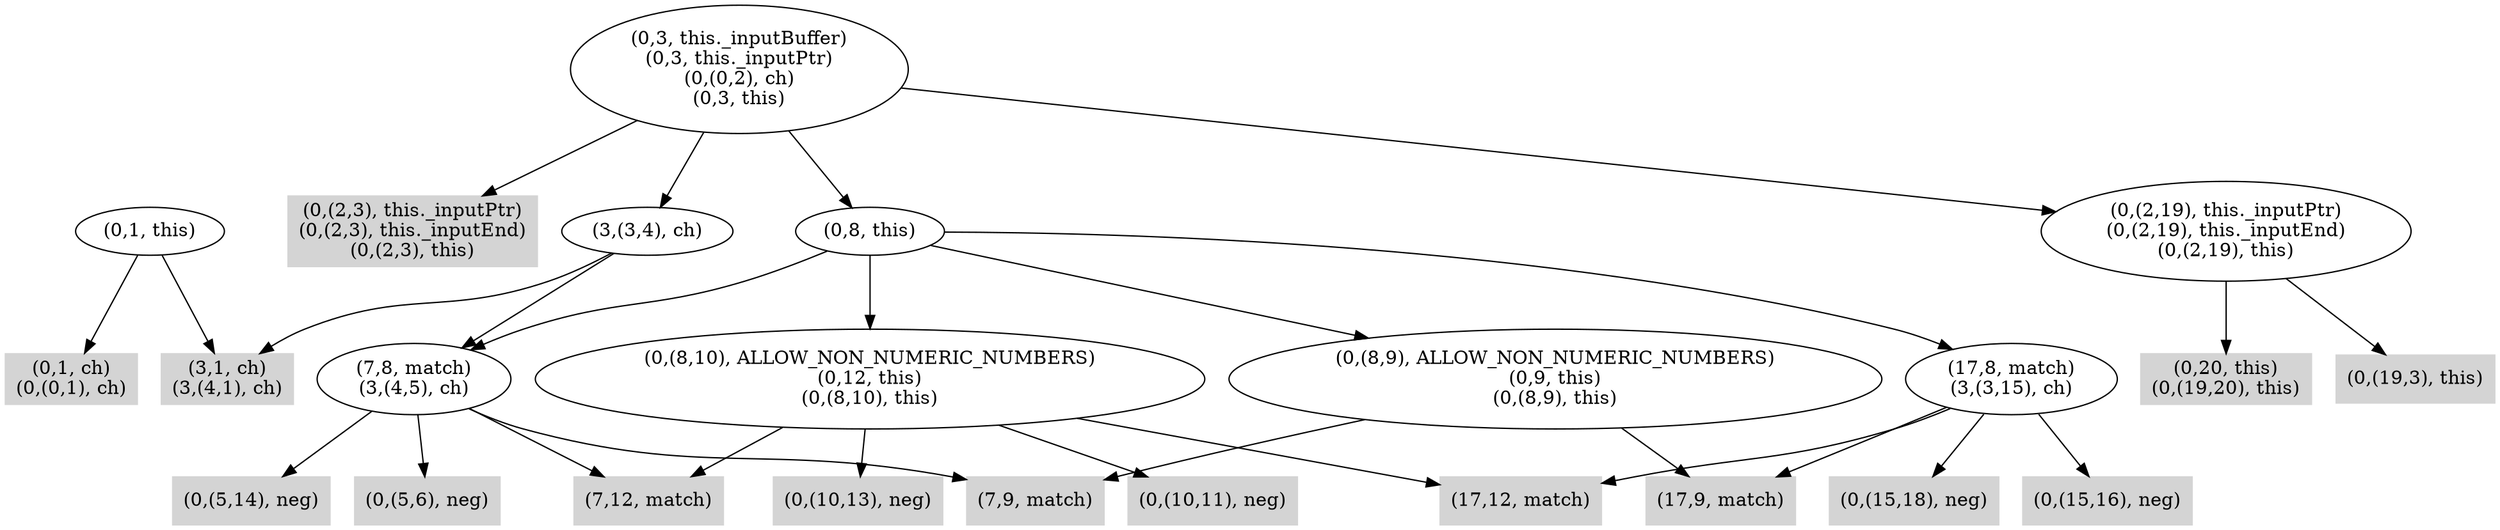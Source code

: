 digraph { 
1625 [shape=box,style=filled,color=".0 .0 .83",label="(0,1, ch)\n(0,(0,1), ch)"];
1626 [shape=box,style=filled,color=".0 .0 .83",label="(3,1, ch)\n(3,(4,1), ch)"];
1627 [label="(0,1, this)"];
1628 [shape=box,style=filled,color=".0 .0 .83",label="(0,20, this)\n(0,(19,20), this)"];
1629 [shape=box,style=filled,color=".0 .0 .83",label="(0,(19,3), this)"];
1630 [label="(0,(2,19), this._inputPtr)\n(0,(2,19), this._inputEnd)\n(0,(2,19), this)"];
1631 [shape=box,style=filled,color=".0 .0 .83",label="(0,(2,3), this._inputPtr)\n(0,(2,3), this._inputEnd)\n(0,(2,3), this)"];
1632 [shape=box,style=filled,color=".0 .0 .83",label="(0,(10,13), neg)"];
1633 [shape=box,style=filled,color=".0 .0 .83",label="(0,(10,11), neg)"];
1634 [shape=box,style=filled,color=".0 .0 .83",label="(17,12, match)"];
1635 [shape=box,style=filled,color=".0 .0 .83",label="(7,12, match)"];
1636 [label="(0,(8,10), ALLOW_NON_NUMERIC_NUMBERS)\n(0,12, this)\n(0,(8,10), this)"];
1637 [shape=box,style=filled,color=".0 .0 .83",label="(17,9, match)"];
1638 [shape=box,style=filled,color=".0 .0 .83",label="(7,9, match)"];
1639 [label="(0,(8,9), ALLOW_NON_NUMERIC_NUMBERS)\n(0,9, this)\n(0,(8,9), this)"];
1640 [shape=box,style=filled,color=".0 .0 .83",label="(0,(5,14), neg)"];
1641 [shape=box,style=filled,color=".0 .0 .83",label="(0,(5,6), neg)"];
1642 [shape=box,style=filled,color=".0 .0 .83",label="(0,(15,18), neg)"];
1643 [shape=box,style=filled,color=".0 .0 .83",label="(0,(15,16), neg)"];
1644 [label="(17,8, match)\n(3,(3,15), ch)"];
1645 [label="(7,8, match)\n(3,(4,5), ch)"];
1646 [label="(0,8, this)"];
1647 [label="(3,(3,4), ch)"];
1648 [label="(0,3, this._inputBuffer)\n(0,3, this._inputPtr)\n(0,(0,2), ch)\n(0,3, this)"];
1627 -> 1625;
1627 -> 1626;
1630 -> 1628;
1630 -> 1629;
1636 -> 1632;
1636 -> 1633;
1636 -> 1634;
1636 -> 1635;
1639 -> 1637;
1639 -> 1638;
1644 -> 1634;
1644 -> 1637;
1644 -> 1642;
1644 -> 1643;
1645 -> 1635;
1645 -> 1638;
1645 -> 1640;
1645 -> 1641;
1646 -> 1636;
1646 -> 1639;
1646 -> 1644;
1646 -> 1645;
1647 -> 1626;
1647 -> 1645;
1648 -> 1630;
1648 -> 1631;
1648 -> 1646;
1648 -> 1647;
}